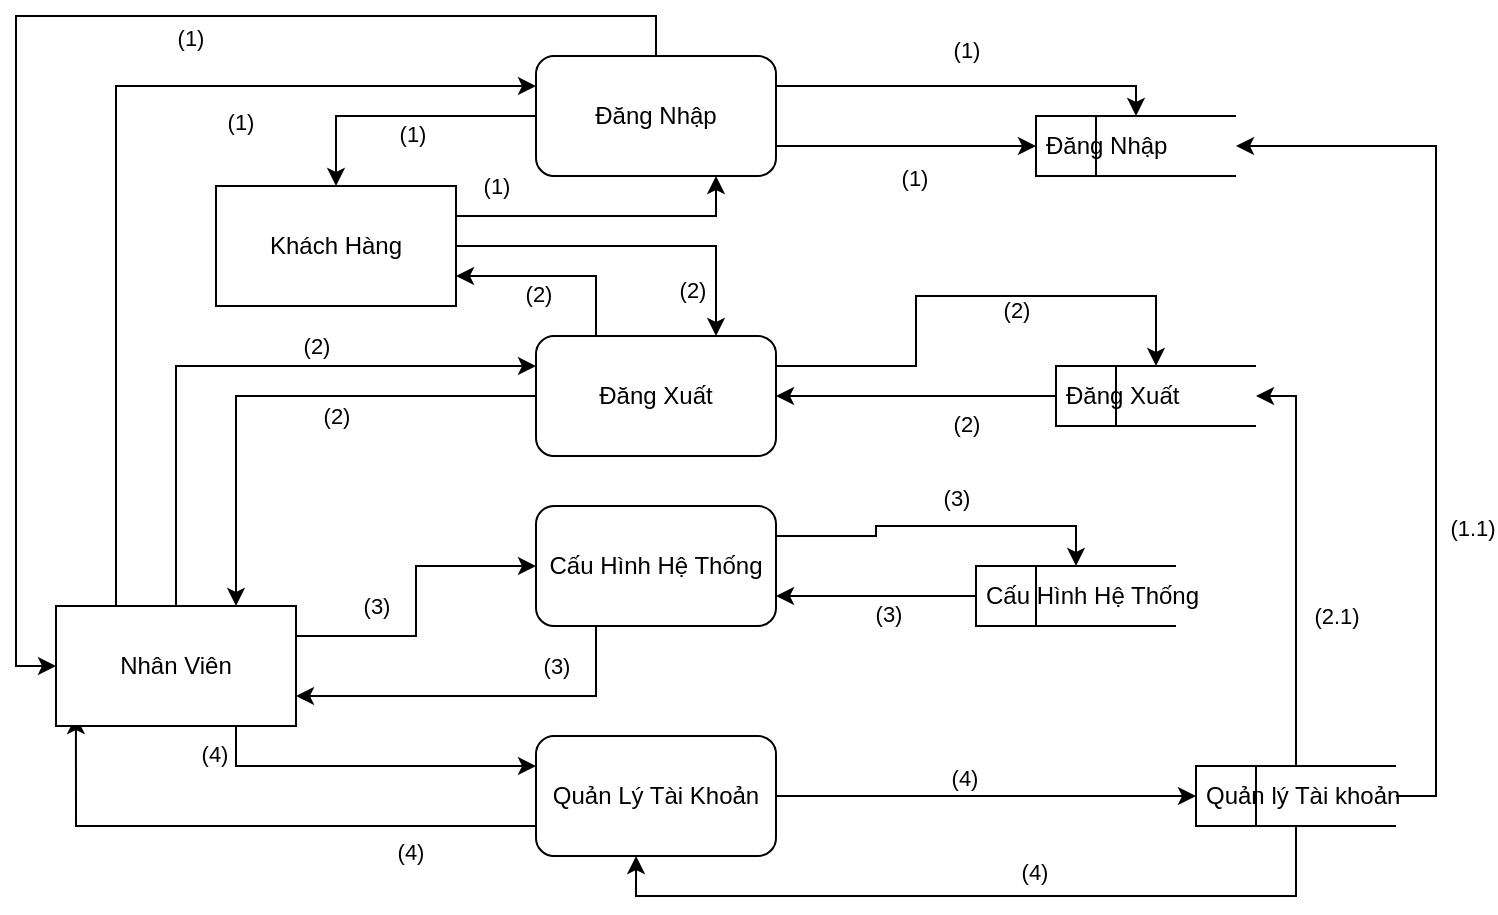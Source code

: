 <mxfile version="17.4.1" type="device"><diagram id="tDM6M0DLh820fuy9of4i" name="Page-1"><mxGraphModel dx="1102" dy="450" grid="1" gridSize="10" guides="1" tooltips="1" connect="1" arrows="1" fold="1" page="1" pageScale="1" pageWidth="827" pageHeight="1169" math="0" shadow="0"><root><mxCell id="0"/><mxCell id="1" parent="0"/><mxCell id="aC-99aph6h9pMhXwc8zb-16" style="edgeStyle=orthogonalEdgeStyle;rounded=0;orthogonalLoop=1;jettySize=auto;html=1;exitX=0.5;exitY=0;exitDx=0;exitDy=0;entryX=0;entryY=0.5;entryDx=0;entryDy=0;" edge="1" parent="1" source="aC-99aph6h9pMhXwc8zb-1" target="aC-99aph6h9pMhXwc8zb-13"><mxGeometry relative="1" as="geometry"/></mxCell><mxCell id="aC-99aph6h9pMhXwc8zb-43" value="&lt;font style=&quot;vertical-align: inherit&quot;&gt;&lt;font style=&quot;vertical-align: inherit&quot;&gt;(1)&lt;/font&gt;&lt;/font&gt;" style="edgeLabel;html=1;align=center;verticalAlign=middle;resizable=0;points=[];" vertex="1" connectable="0" parent="aC-99aph6h9pMhXwc8zb-16"><mxGeometry x="0.247" y="-1" relative="1" as="geometry"><mxPoint x="241" y="-2" as="offset"/></mxGeometry></mxCell><mxCell id="aC-99aph6h9pMhXwc8zb-20" style="edgeStyle=orthogonalEdgeStyle;rounded=0;orthogonalLoop=1;jettySize=auto;html=1;exitX=0;exitY=0.5;exitDx=0;exitDy=0;entryX=0.5;entryY=0;entryDx=0;entryDy=0;" edge="1" parent="1" source="aC-99aph6h9pMhXwc8zb-1" target="aC-99aph6h9pMhXwc8zb-12"><mxGeometry relative="1" as="geometry"/></mxCell><mxCell id="aC-99aph6h9pMhXwc8zb-21" style="edgeStyle=orthogonalEdgeStyle;rounded=0;orthogonalLoop=1;jettySize=auto;html=1;exitX=1;exitY=0.25;exitDx=0;exitDy=0;entryX=0.5;entryY=0;entryDx=0;entryDy=0;" edge="1" parent="1" source="aC-99aph6h9pMhXwc8zb-1" target="aC-99aph6h9pMhXwc8zb-5"><mxGeometry relative="1" as="geometry"><Array as="points"><mxPoint x="610" y="45"/></Array></mxGeometry></mxCell><mxCell id="aC-99aph6h9pMhXwc8zb-22" style="edgeStyle=orthogonalEdgeStyle;rounded=0;orthogonalLoop=1;jettySize=auto;html=1;exitX=1;exitY=0.75;exitDx=0;exitDy=0;entryX=0;entryY=0.5;entryDx=0;entryDy=0;" edge="1" parent="1" source="aC-99aph6h9pMhXwc8zb-1" target="aC-99aph6h9pMhXwc8zb-5"><mxGeometry relative="1" as="geometry"/></mxCell><mxCell id="aC-99aph6h9pMhXwc8zb-1" value="&lt;font style=&quot;vertical-align: inherit&quot;&gt;&lt;font style=&quot;vertical-align: inherit&quot;&gt;Đăng Nhập&lt;/font&gt;&lt;/font&gt;" style="rounded=1;whiteSpace=wrap;html=1;" vertex="1" parent="1"><mxGeometry x="310" y="30" width="120" height="60" as="geometry"/></mxCell><mxCell id="aC-99aph6h9pMhXwc8zb-24" style="edgeStyle=orthogonalEdgeStyle;rounded=0;orthogonalLoop=1;jettySize=auto;html=1;exitX=0.25;exitY=0;exitDx=0;exitDy=0;entryX=1;entryY=0.75;entryDx=0;entryDy=0;" edge="1" parent="1" source="aC-99aph6h9pMhXwc8zb-2" target="aC-99aph6h9pMhXwc8zb-12"><mxGeometry relative="1" as="geometry"/></mxCell><mxCell id="aC-99aph6h9pMhXwc8zb-27" style="edgeStyle=orthogonalEdgeStyle;rounded=0;orthogonalLoop=1;jettySize=auto;html=1;exitX=0;exitY=0.5;exitDx=0;exitDy=0;entryX=0.75;entryY=0;entryDx=0;entryDy=0;" edge="1" parent="1" source="aC-99aph6h9pMhXwc8zb-2" target="aC-99aph6h9pMhXwc8zb-13"><mxGeometry relative="1" as="geometry"/></mxCell><mxCell id="aC-99aph6h9pMhXwc8zb-36" style="edgeStyle=orthogonalEdgeStyle;rounded=0;orthogonalLoop=1;jettySize=auto;html=1;exitX=1;exitY=0.25;exitDx=0;exitDy=0;entryX=0.5;entryY=0;entryDx=0;entryDy=0;" edge="1" parent="1" source="aC-99aph6h9pMhXwc8zb-2" target="aC-99aph6h9pMhXwc8zb-8"><mxGeometry relative="1" as="geometry"/></mxCell><mxCell id="aC-99aph6h9pMhXwc8zb-2" value="&lt;font style=&quot;vertical-align: inherit&quot;&gt;&lt;font style=&quot;vertical-align: inherit&quot;&gt;Đăng Xuất&lt;/font&gt;&lt;/font&gt;" style="rounded=1;whiteSpace=wrap;html=1;" vertex="1" parent="1"><mxGeometry x="310" y="170" width="120" height="60" as="geometry"/></mxCell><mxCell id="aC-99aph6h9pMhXwc8zb-29" style="edgeStyle=orthogonalEdgeStyle;rounded=0;orthogonalLoop=1;jettySize=auto;html=1;exitX=0.25;exitY=1;exitDx=0;exitDy=0;entryX=1;entryY=0.75;entryDx=0;entryDy=0;" edge="1" parent="1" source="aC-99aph6h9pMhXwc8zb-3" target="aC-99aph6h9pMhXwc8zb-13"><mxGeometry relative="1" as="geometry"/></mxCell><mxCell id="aC-99aph6h9pMhXwc8zb-38" style="edgeStyle=orthogonalEdgeStyle;rounded=0;orthogonalLoop=1;jettySize=auto;html=1;exitX=1;exitY=0.25;exitDx=0;exitDy=0;entryX=0.5;entryY=0;entryDx=0;entryDy=0;" edge="1" parent="1" source="aC-99aph6h9pMhXwc8zb-3" target="aC-99aph6h9pMhXwc8zb-10"><mxGeometry relative="1" as="geometry"/></mxCell><mxCell id="aC-99aph6h9pMhXwc8zb-3" value="&lt;font style=&quot;vertical-align: inherit&quot;&gt;&lt;font style=&quot;vertical-align: inherit&quot;&gt;Cấu Hình Hệ Thống&lt;/font&gt;&lt;/font&gt;" style="rounded=1;whiteSpace=wrap;html=1;" vertex="1" parent="1"><mxGeometry x="310" y="255" width="120" height="60" as="geometry"/></mxCell><mxCell id="aC-99aph6h9pMhXwc8zb-33" style="edgeStyle=orthogonalEdgeStyle;rounded=0;orthogonalLoop=1;jettySize=auto;html=1;exitX=0;exitY=0.75;exitDx=0;exitDy=0;entryX=0.083;entryY=0.917;entryDx=0;entryDy=0;entryPerimeter=0;" edge="1" parent="1" source="aC-99aph6h9pMhXwc8zb-4" target="aC-99aph6h9pMhXwc8zb-13"><mxGeometry relative="1" as="geometry"><mxPoint x="80" y="370" as="targetPoint"/><Array as="points"><mxPoint x="80" y="415"/></Array></mxGeometry></mxCell><mxCell id="aC-99aph6h9pMhXwc8zb-42" style="edgeStyle=orthogonalEdgeStyle;rounded=0;orthogonalLoop=1;jettySize=auto;html=1;exitX=1;exitY=0.5;exitDx=0;exitDy=0;entryX=0;entryY=0.5;entryDx=0;entryDy=0;" edge="1" parent="1" source="aC-99aph6h9pMhXwc8zb-4" target="aC-99aph6h9pMhXwc8zb-9"><mxGeometry relative="1" as="geometry"/></mxCell><mxCell id="aC-99aph6h9pMhXwc8zb-4" value="&lt;font style=&quot;vertical-align: inherit&quot;&gt;&lt;font style=&quot;vertical-align: inherit&quot;&gt;Quản Lý Tài Khoản&lt;/font&gt;&lt;/font&gt;" style="rounded=1;whiteSpace=wrap;html=1;" vertex="1" parent="1"><mxGeometry x="310" y="370" width="120" height="60" as="geometry"/></mxCell><mxCell id="aC-99aph6h9pMhXwc8zb-5" value="&lt;font style=&quot;vertical-align: inherit&quot;&gt;&lt;font style=&quot;vertical-align: inherit&quot;&gt;Đăng Nhập&lt;/font&gt;&lt;/font&gt;" style="html=1;dashed=0;whitespace=wrap;shape=mxgraph.dfd.dataStoreID;align=left;spacingLeft=3;points=[[0,0],[0.5,0],[1,0],[0,0.5],[1,0.5],[0,1],[0.5,1],[1,1]];" vertex="1" parent="1"><mxGeometry x="560" y="60" width="100" height="30" as="geometry"/></mxCell><mxCell id="aC-99aph6h9pMhXwc8zb-37" style="edgeStyle=orthogonalEdgeStyle;rounded=0;orthogonalLoop=1;jettySize=auto;html=1;exitX=0;exitY=0.5;exitDx=0;exitDy=0;entryX=1;entryY=0.5;entryDx=0;entryDy=0;" edge="1" parent="1" source="aC-99aph6h9pMhXwc8zb-8" target="aC-99aph6h9pMhXwc8zb-2"><mxGeometry relative="1" as="geometry"/></mxCell><mxCell id="aC-99aph6h9pMhXwc8zb-8" value="&lt;font style=&quot;vertical-align: inherit&quot;&gt;&lt;font style=&quot;vertical-align: inherit&quot;&gt;Đăng Xuất&lt;/font&gt;&lt;/font&gt;" style="html=1;dashed=0;whitespace=wrap;shape=mxgraph.dfd.dataStoreID;align=left;spacingLeft=3;points=[[0,0],[0.5,0],[1,0],[0,0.5],[1,0.5],[0,1],[0.5,1],[1,1]];" vertex="1" parent="1"><mxGeometry x="570" y="185" width="100" height="30" as="geometry"/></mxCell><mxCell id="aC-99aph6h9pMhXwc8zb-34" style="edgeStyle=orthogonalEdgeStyle;rounded=0;orthogonalLoop=1;jettySize=auto;html=1;exitX=1;exitY=0.5;exitDx=0;exitDy=0;entryX=1;entryY=0.5;entryDx=0;entryDy=0;" edge="1" parent="1" source="aC-99aph6h9pMhXwc8zb-9" target="aC-99aph6h9pMhXwc8zb-5"><mxGeometry relative="1" as="geometry"/></mxCell><mxCell id="aC-99aph6h9pMhXwc8zb-35" style="edgeStyle=orthogonalEdgeStyle;rounded=0;orthogonalLoop=1;jettySize=auto;html=1;exitX=0.5;exitY=0;exitDx=0;exitDy=0;entryX=1;entryY=0.5;entryDx=0;entryDy=0;" edge="1" parent="1" source="aC-99aph6h9pMhXwc8zb-9" target="aC-99aph6h9pMhXwc8zb-8"><mxGeometry relative="1" as="geometry"/></mxCell><mxCell id="aC-99aph6h9pMhXwc8zb-41" style="edgeStyle=orthogonalEdgeStyle;rounded=0;orthogonalLoop=1;jettySize=auto;html=1;exitX=0.5;exitY=1;exitDx=0;exitDy=0;entryX=0.417;entryY=1;entryDx=0;entryDy=0;entryPerimeter=0;" edge="1" parent="1" source="aC-99aph6h9pMhXwc8zb-9" target="aC-99aph6h9pMhXwc8zb-4"><mxGeometry relative="1" as="geometry"/></mxCell><mxCell id="aC-99aph6h9pMhXwc8zb-9" value="&lt;span style=&quot;text-align: center&quot;&gt;&lt;font style=&quot;vertical-align: inherit&quot;&gt;&lt;font style=&quot;vertical-align: inherit&quot;&gt;Quản lý Tài khoản&lt;/font&gt;&lt;/font&gt;&lt;/span&gt;" style="html=1;dashed=0;whitespace=wrap;shape=mxgraph.dfd.dataStoreID;align=left;spacingLeft=3;points=[[0,0],[0.5,0],[1,0],[0,0.5],[1,0.5],[0,1],[0.5,1],[1,1]];" vertex="1" parent="1"><mxGeometry x="640" y="385" width="100" height="30" as="geometry"/></mxCell><mxCell id="aC-99aph6h9pMhXwc8zb-40" style="edgeStyle=orthogonalEdgeStyle;rounded=0;orthogonalLoop=1;jettySize=auto;html=1;exitX=0;exitY=0.5;exitDx=0;exitDy=0;entryX=1;entryY=0.75;entryDx=0;entryDy=0;" edge="1" parent="1" source="aC-99aph6h9pMhXwc8zb-10" target="aC-99aph6h9pMhXwc8zb-3"><mxGeometry relative="1" as="geometry"/></mxCell><mxCell id="aC-99aph6h9pMhXwc8zb-10" value="&lt;div style=&quot;text-align: center&quot;&gt;&lt;span&gt;&lt;font style=&quot;vertical-align: inherit&quot;&gt;&lt;font style=&quot;vertical-align: inherit&quot;&gt;Cấu Hình Hệ Thống&lt;/font&gt;&lt;/font&gt;&lt;/span&gt;&lt;/div&gt;" style="html=1;dashed=0;whitespace=wrap;shape=mxgraph.dfd.dataStoreID;align=left;spacingLeft=3;points=[[0,0],[0.5,0],[1,0],[0,0.5],[1,0.5],[0,1],[0.5,1],[1,1]];" vertex="1" parent="1"><mxGeometry x="530" y="285" width="100" height="30" as="geometry"/></mxCell><mxCell id="aC-99aph6h9pMhXwc8zb-14" style="edgeStyle=orthogonalEdgeStyle;rounded=0;orthogonalLoop=1;jettySize=auto;html=1;exitX=1;exitY=0.25;exitDx=0;exitDy=0;entryX=0.75;entryY=1;entryDx=0;entryDy=0;" edge="1" parent="1" source="aC-99aph6h9pMhXwc8zb-12" target="aC-99aph6h9pMhXwc8zb-1"><mxGeometry relative="1" as="geometry"/></mxCell><mxCell id="aC-99aph6h9pMhXwc8zb-23" style="edgeStyle=orthogonalEdgeStyle;rounded=0;orthogonalLoop=1;jettySize=auto;html=1;exitX=1;exitY=0.5;exitDx=0;exitDy=0;entryX=0.75;entryY=0;entryDx=0;entryDy=0;" edge="1" parent="1" source="aC-99aph6h9pMhXwc8zb-12" target="aC-99aph6h9pMhXwc8zb-2"><mxGeometry relative="1" as="geometry"/></mxCell><mxCell id="aC-99aph6h9pMhXwc8zb-12" value="&lt;font style=&quot;vertical-align: inherit&quot;&gt;&lt;font style=&quot;vertical-align: inherit&quot;&gt;Khách Hàng&lt;/font&gt;&lt;/font&gt;" style="rounded=0;whiteSpace=wrap;html=1;" vertex="1" parent="1"><mxGeometry x="150" y="95" width="120" height="60" as="geometry"/></mxCell><mxCell id="aC-99aph6h9pMhXwc8zb-18" style="edgeStyle=orthogonalEdgeStyle;rounded=0;orthogonalLoop=1;jettySize=auto;html=1;exitX=0.25;exitY=0;exitDx=0;exitDy=0;entryX=0;entryY=0.25;entryDx=0;entryDy=0;" edge="1" parent="1" source="aC-99aph6h9pMhXwc8zb-13" target="aC-99aph6h9pMhXwc8zb-1"><mxGeometry relative="1" as="geometry"/></mxCell><mxCell id="aC-99aph6h9pMhXwc8zb-25" style="edgeStyle=orthogonalEdgeStyle;rounded=0;orthogonalLoop=1;jettySize=auto;html=1;exitX=0.5;exitY=0;exitDx=0;exitDy=0;entryX=0;entryY=0.25;entryDx=0;entryDy=0;" edge="1" parent="1" source="aC-99aph6h9pMhXwc8zb-13" target="aC-99aph6h9pMhXwc8zb-2"><mxGeometry relative="1" as="geometry"/></mxCell><mxCell id="aC-99aph6h9pMhXwc8zb-28" style="edgeStyle=orthogonalEdgeStyle;rounded=0;orthogonalLoop=1;jettySize=auto;html=1;exitX=1;exitY=0.25;exitDx=0;exitDy=0;entryX=0;entryY=0.5;entryDx=0;entryDy=0;" edge="1" parent="1" source="aC-99aph6h9pMhXwc8zb-13" target="aC-99aph6h9pMhXwc8zb-3"><mxGeometry relative="1" as="geometry"/></mxCell><mxCell id="aC-99aph6h9pMhXwc8zb-30" style="edgeStyle=orthogonalEdgeStyle;rounded=0;orthogonalLoop=1;jettySize=auto;html=1;exitX=0.75;exitY=1;exitDx=0;exitDy=0;entryX=0;entryY=0.25;entryDx=0;entryDy=0;" edge="1" parent="1" source="aC-99aph6h9pMhXwc8zb-13" target="aC-99aph6h9pMhXwc8zb-4"><mxGeometry relative="1" as="geometry"/></mxCell><mxCell id="aC-99aph6h9pMhXwc8zb-13" value="&lt;font style=&quot;vertical-align: inherit&quot;&gt;&lt;font style=&quot;vertical-align: inherit&quot;&gt;Nhân Viên&lt;/font&gt;&lt;/font&gt;" style="rounded=0;whiteSpace=wrap;html=1;" vertex="1" parent="1"><mxGeometry x="70" y="305" width="120" height="60" as="geometry"/></mxCell><mxCell id="aC-99aph6h9pMhXwc8zb-44" value="&lt;font style=&quot;vertical-align: inherit&quot;&gt;&lt;font style=&quot;vertical-align: inherit&quot;&gt;(1)&lt;/font&gt;&lt;/font&gt;" style="edgeLabel;html=1;align=center;verticalAlign=middle;resizable=0;points=[];" vertex="1" connectable="0" parent="1"><mxGeometry x="510" y="60" as="geometry"><mxPoint x="-11" y="31" as="offset"/></mxGeometry></mxCell><mxCell id="aC-99aph6h9pMhXwc8zb-45" value="&lt;font style=&quot;vertical-align: inherit&quot;&gt;&lt;font style=&quot;vertical-align: inherit&quot;&gt;(1)&lt;/font&gt;&lt;/font&gt;" style="edgeLabel;html=1;align=center;verticalAlign=middle;resizable=0;points=[];" vertex="1" connectable="0" parent="1"><mxGeometry x="50" y="115" as="geometry"><mxPoint x="475" y="-88" as="offset"/></mxGeometry></mxCell><mxCell id="aC-99aph6h9pMhXwc8zb-46" value="&lt;font style=&quot;vertical-align: inherit&quot;&gt;&lt;font style=&quot;vertical-align: inherit&quot;&gt;&lt;font style=&quot;vertical-align: inherit&quot;&gt;&lt;font style=&quot;vertical-align: inherit&quot;&gt;(2)&lt;/font&gt;&lt;/font&gt;&lt;/font&gt;&lt;/font&gt;" style="edgeLabel;html=1;align=center;verticalAlign=middle;resizable=0;points=[];" vertex="1" connectable="0" parent="1"><mxGeometry x="530" y="225" as="geometry"><mxPoint x="-5" y="-11" as="offset"/></mxGeometry></mxCell><mxCell id="aC-99aph6h9pMhXwc8zb-47" value="&lt;font style=&quot;vertical-align: inherit&quot;&gt;&lt;font style=&quot;vertical-align: inherit&quot;&gt;(2)&lt;/font&gt;&lt;/font&gt;" style="edgeLabel;html=1;align=center;verticalAlign=middle;resizable=0;points=[];" vertex="1" connectable="0" parent="1"><mxGeometry x="380" y="155" as="geometry"><mxPoint x="8" y="-8" as="offset"/></mxGeometry></mxCell><mxCell id="aC-99aph6h9pMhXwc8zb-48" value="&lt;font style=&quot;vertical-align: inherit&quot;&gt;&lt;font style=&quot;vertical-align: inherit&quot;&gt;(1)&lt;/font&gt;&lt;/font&gt;" style="edgeLabel;html=1;align=center;verticalAlign=middle;resizable=0;points=[];" vertex="1" connectable="0" parent="1"><mxGeometry x="80" y="145" as="geometry"><mxPoint x="168" y="-76" as="offset"/></mxGeometry></mxCell><mxCell id="aC-99aph6h9pMhXwc8zb-49" value="&lt;font style=&quot;vertical-align: inherit&quot;&gt;&lt;font style=&quot;vertical-align: inherit&quot;&gt;(1)&lt;/font&gt;&lt;/font&gt;" style="edgeLabel;html=1;align=center;verticalAlign=middle;resizable=0;points=[];" vertex="1" connectable="0" parent="1"><mxGeometry x="90" y="155" as="geometry"><mxPoint x="72" y="-92" as="offset"/></mxGeometry></mxCell><mxCell id="aC-99aph6h9pMhXwc8zb-50" value="&lt;font style=&quot;vertical-align: inherit&quot;&gt;&lt;font style=&quot;vertical-align: inherit&quot;&gt;(1)&lt;/font&gt;&lt;/font&gt;" style="edgeLabel;html=1;align=center;verticalAlign=middle;resizable=0;points=[];" vertex="1" connectable="0" parent="1"><mxGeometry x="100" y="165" as="geometry"><mxPoint x="37" y="-144" as="offset"/></mxGeometry></mxCell><mxCell id="aC-99aph6h9pMhXwc8zb-51" value="&lt;font style=&quot;vertical-align: inherit&quot;&gt;&lt;font style=&quot;vertical-align: inherit&quot;&gt;(2)&lt;/font&gt;&lt;/font&gt;" style="edgeLabel;html=1;align=center;verticalAlign=middle;resizable=0;points=[];" vertex="1" connectable="0" parent="1"><mxGeometry x="110" y="175" as="geometry"><mxPoint x="201" y="-26" as="offset"/></mxGeometry></mxCell><mxCell id="aC-99aph6h9pMhXwc8zb-52" value="&lt;font style=&quot;vertical-align: inherit&quot;&gt;&lt;font style=&quot;vertical-align: inherit&quot;&gt;&lt;font style=&quot;vertical-align: inherit&quot;&gt;&lt;font style=&quot;vertical-align: inherit&quot;&gt;(2)&lt;/font&gt;&lt;/font&gt;&lt;/font&gt;&lt;/font&gt;" style="edgeLabel;html=1;align=center;verticalAlign=middle;resizable=0;points=[];" vertex="1" connectable="0" parent="1"><mxGeometry x="120" y="185" as="geometry"><mxPoint x="430" y="-28" as="offset"/></mxGeometry></mxCell><mxCell id="aC-99aph6h9pMhXwc8zb-53" value="&lt;font style=&quot;vertical-align: inherit&quot;&gt;&lt;font style=&quot;vertical-align: inherit&quot;&gt;&lt;font style=&quot;vertical-align: inherit&quot;&gt;&lt;font style=&quot;vertical-align: inherit&quot;&gt;(1.1)&lt;/font&gt;&lt;/font&gt;&lt;/font&gt;&lt;/font&gt;" style="edgeLabel;html=1;align=center;verticalAlign=middle;resizable=0;points=[];" vertex="1" connectable="0" parent="1"><mxGeometry x="130" y="195" as="geometry"><mxPoint x="648" y="71" as="offset"/></mxGeometry></mxCell><mxCell id="aC-99aph6h9pMhXwc8zb-54" value="&lt;font style=&quot;vertical-align: inherit&quot;&gt;&lt;font style=&quot;vertical-align: inherit&quot;&gt;&lt;font style=&quot;vertical-align: inherit&quot;&gt;&lt;font style=&quot;vertical-align: inherit&quot;&gt;&lt;font style=&quot;vertical-align: inherit&quot;&gt;&lt;font style=&quot;vertical-align: inherit&quot;&gt;(2.1)&lt;/font&gt;&lt;/font&gt;&lt;/font&gt;&lt;/font&gt;&lt;/font&gt;&lt;/font&gt;" style="edgeLabel;html=1;align=center;verticalAlign=middle;resizable=0;points=[];" vertex="1" connectable="0" parent="1"><mxGeometry x="140" y="205" as="geometry"><mxPoint x="570" y="105" as="offset"/></mxGeometry></mxCell><mxCell id="aC-99aph6h9pMhXwc8zb-55" value="&lt;font style=&quot;vertical-align: inherit&quot;&gt;&lt;font style=&quot;vertical-align: inherit&quot;&gt;&lt;font style=&quot;vertical-align: inherit&quot;&gt;&lt;font style=&quot;vertical-align: inherit&quot;&gt;(4)&lt;/font&gt;&lt;/font&gt;&lt;/font&gt;&lt;/font&gt;" style="edgeLabel;html=1;align=center;verticalAlign=middle;resizable=0;points=[];" vertex="1" connectable="0" parent="1"><mxGeometry x="150" y="215" as="geometry"><mxPoint x="409" y="223" as="offset"/></mxGeometry></mxCell><mxCell id="aC-99aph6h9pMhXwc8zb-56" value="&lt;font style=&quot;vertical-align: inherit&quot;&gt;&lt;font style=&quot;vertical-align: inherit&quot;&gt;&lt;font style=&quot;vertical-align: inherit&quot;&gt;&lt;font style=&quot;vertical-align: inherit&quot;&gt;(4)&lt;/font&gt;&lt;/font&gt;&lt;/font&gt;&lt;/font&gt;" style="edgeLabel;html=1;align=center;verticalAlign=middle;resizable=0;points=[];" vertex="1" connectable="0" parent="1"><mxGeometry x="160" y="225" as="geometry"><mxPoint x="364" y="166" as="offset"/></mxGeometry></mxCell><mxCell id="aC-99aph6h9pMhXwc8zb-57" value="&lt;font style=&quot;vertical-align: inherit&quot;&gt;&lt;font style=&quot;vertical-align: inherit&quot;&gt;&lt;font style=&quot;vertical-align: inherit&quot;&gt;&lt;font style=&quot;vertical-align: inherit&quot;&gt;(3)&lt;/font&gt;&lt;/font&gt;&lt;/font&gt;&lt;/font&gt;" style="edgeLabel;html=1;align=center;verticalAlign=middle;resizable=0;points=[];" vertex="1" connectable="0" parent="1"><mxGeometry x="170" y="235" as="geometry"><mxPoint x="316" y="74" as="offset"/></mxGeometry></mxCell><mxCell id="aC-99aph6h9pMhXwc8zb-58" value="&lt;font style=&quot;vertical-align: inherit&quot;&gt;&lt;font style=&quot;vertical-align: inherit&quot;&gt;&lt;font style=&quot;vertical-align: inherit&quot;&gt;&lt;font style=&quot;vertical-align: inherit&quot;&gt;(3)&lt;/font&gt;&lt;/font&gt;&lt;/font&gt;&lt;/font&gt;" style="edgeLabel;html=1;align=center;verticalAlign=middle;resizable=0;points=[];" vertex="1" connectable="0" parent="1"><mxGeometry x="180" y="235" as="geometry"><mxPoint x="340" y="16" as="offset"/></mxGeometry></mxCell><mxCell id="aC-99aph6h9pMhXwc8zb-59" value="&lt;font style=&quot;vertical-align: inherit&quot;&gt;&lt;font style=&quot;vertical-align: inherit&quot;&gt;&lt;font style=&quot;vertical-align: inherit&quot;&gt;&lt;font style=&quot;vertical-align: inherit&quot;&gt;(4)&lt;/font&gt;&lt;/font&gt;&lt;/font&gt;&lt;/font&gt;" style="edgeLabel;html=1;align=center;verticalAlign=middle;resizable=0;points=[];" vertex="1" connectable="0" parent="1"><mxGeometry x="190" y="255" as="geometry"><mxPoint x="57" y="173" as="offset"/></mxGeometry></mxCell><mxCell id="aC-99aph6h9pMhXwc8zb-60" value="&lt;font style=&quot;vertical-align: inherit&quot;&gt;&lt;font style=&quot;vertical-align: inherit&quot;&gt;&lt;font style=&quot;vertical-align: inherit&quot;&gt;&lt;font style=&quot;vertical-align: inherit&quot;&gt;(4)&lt;/font&gt;&lt;/font&gt;&lt;/font&gt;&lt;/font&gt;" style="edgeLabel;html=1;align=center;verticalAlign=middle;resizable=0;points=[];" vertex="1" connectable="0" parent="1"><mxGeometry x="200" y="265" as="geometry"><mxPoint x="-51" y="114" as="offset"/></mxGeometry></mxCell><mxCell id="aC-99aph6h9pMhXwc8zb-61" value="&lt;font style=&quot;vertical-align: inherit&quot;&gt;&lt;font style=&quot;vertical-align: inherit&quot;&gt;&lt;font style=&quot;vertical-align: inherit&quot;&gt;&lt;font style=&quot;vertical-align: inherit&quot;&gt;(2)&lt;/font&gt;&lt;/font&gt;&lt;/font&gt;&lt;/font&gt;" style="edgeLabel;html=1;align=center;verticalAlign=middle;resizable=0;points=[];" vertex="1" connectable="0" parent="1"><mxGeometry x="220" y="200" as="geometry"><mxPoint x="-20" y="-25" as="offset"/></mxGeometry></mxCell><mxCell id="aC-99aph6h9pMhXwc8zb-62" value="&lt;font style=&quot;vertical-align: inherit&quot;&gt;&lt;font style=&quot;vertical-align: inherit&quot;&gt;&lt;font style=&quot;vertical-align: inherit&quot;&gt;&lt;font style=&quot;vertical-align: inherit&quot;&gt;(3)&lt;/font&gt;&lt;/font&gt;&lt;/font&gt;&lt;/font&gt;" style="edgeLabel;html=1;align=center;verticalAlign=middle;resizable=0;points=[];" vertex="1" connectable="0" parent="1"><mxGeometry x="340" y="360" as="geometry"><mxPoint x="-20" y="-25" as="offset"/></mxGeometry></mxCell><mxCell id="aC-99aph6h9pMhXwc8zb-63" value="&lt;font style=&quot;vertical-align: inherit&quot;&gt;&lt;font style=&quot;vertical-align: inherit&quot;&gt;&lt;font style=&quot;vertical-align: inherit&quot;&gt;&lt;font style=&quot;vertical-align: inherit&quot;&gt;(2)&lt;/font&gt;&lt;/font&gt;&lt;/font&gt;&lt;/font&gt;" style="edgeLabel;html=1;align=center;verticalAlign=middle;resizable=0;points=[];" vertex="1" connectable="0" parent="1"><mxGeometry x="230" y="235" as="geometry"><mxPoint x="-20" y="-25" as="offset"/></mxGeometry></mxCell><mxCell id="aC-99aph6h9pMhXwc8zb-64" value="&lt;font style=&quot;vertical-align: inherit&quot;&gt;&lt;font style=&quot;vertical-align: inherit&quot;&gt;&lt;font style=&quot;vertical-align: inherit&quot;&gt;&lt;font style=&quot;vertical-align: inherit&quot;&gt;(3)&lt;/font&gt;&lt;/font&gt;&lt;/font&gt;&lt;/font&gt;" style="edgeLabel;html=1;align=center;verticalAlign=middle;resizable=0;points=[];" vertex="1" connectable="0" parent="1"><mxGeometry x="250" y="330" as="geometry"><mxPoint x="-20" y="-25" as="offset"/></mxGeometry></mxCell></root></mxGraphModel></diagram></mxfile>